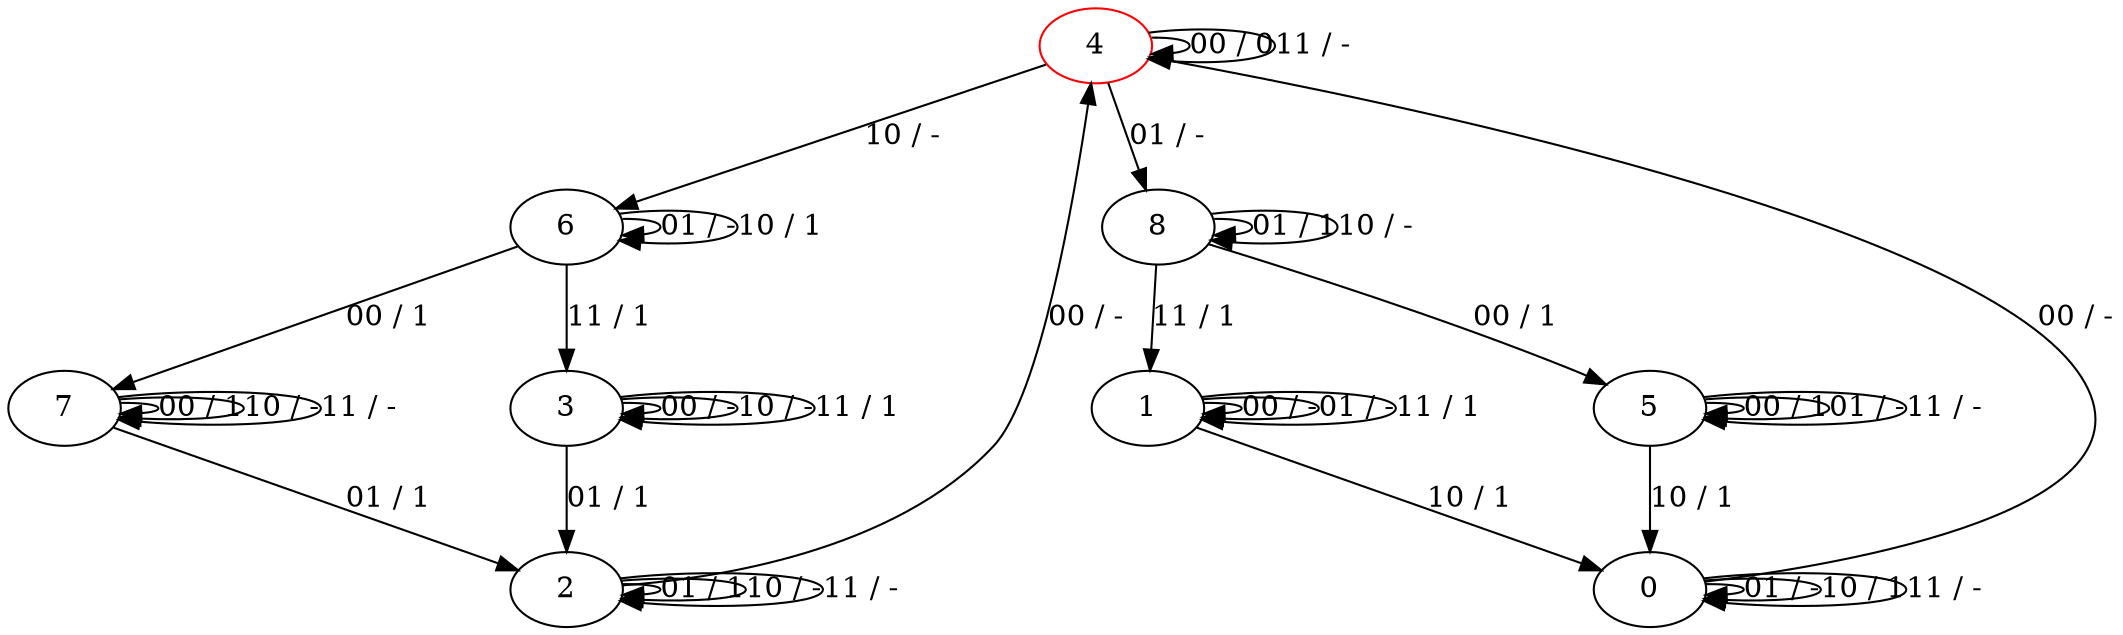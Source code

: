digraph {
4 [color="red"]
0
1
2
3
5
6
7
8
4 -> 4 [label="00 / 0"]
4 -> 8 [label="01 / -"]
4 -> 6 [label="10 / -"]
4 -> 4 [label="11 / -"]
0 -> 4 [label="00 / -"]
0 -> 0 [label="01 / -"]
0 -> 0 [label="10 / 1"]
0 -> 0 [label="11 / -"]
1 -> 1 [label="00 / -"]
1 -> 1 [label="01 / -"]
1 -> 0 [label="10 / 1"]
1 -> 1 [label="11 / 1"]
2 -> 4 [label="00 / -"]
2 -> 2 [label="01 / 1"]
2 -> 2 [label="10 / -"]
2 -> 2 [label="11 / -"]
3 -> 3 [label="00 / -"]
3 -> 2 [label="01 / 1"]
3 -> 3 [label="10 / -"]
3 -> 3 [label="11 / 1"]
5 -> 5 [label="00 / 1"]
5 -> 5 [label="01 / -"]
5 -> 0 [label="10 / 1"]
5 -> 5 [label="11 / -"]
6 -> 7 [label="00 / 1"]
6 -> 6 [label="01 / -"]
6 -> 6 [label="10 / 1"]
6 -> 3 [label="11 / 1"]
7 -> 7 [label="00 / 1"]
7 -> 2 [label="01 / 1"]
7 -> 7 [label="10 / -"]
7 -> 7 [label="11 / -"]
8 -> 5 [label="00 / 1"]
8 -> 8 [label="01 / 1"]
8 -> 8 [label="10 / -"]
8 -> 1 [label="11 / 1"]
}
